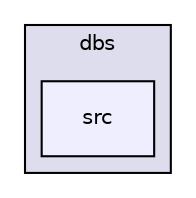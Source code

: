 digraph "src" {
  compound=true
  node [ fontsize="10", fontname="Helvetica"];
  edge [ labelfontsize="10", labelfontname="Helvetica"];
  subgraph clusterdir_137e66e49ad5d768e85aa254519cfdd4 {
    graph [ bgcolor="#ddddee", pencolor="black", label="dbs" fontname="Helvetica", fontsize="10", URL="dir_137e66e49ad5d768e85aa254519cfdd4.html"]
  dir_60a4d5965c6dbcd9ac1edf64a7c8bdda [shape=box, label="src", style="filled", fillcolor="#eeeeff", pencolor="black", URL="dir_60a4d5965c6dbcd9ac1edf64a7c8bdda.html"];
  }
}

